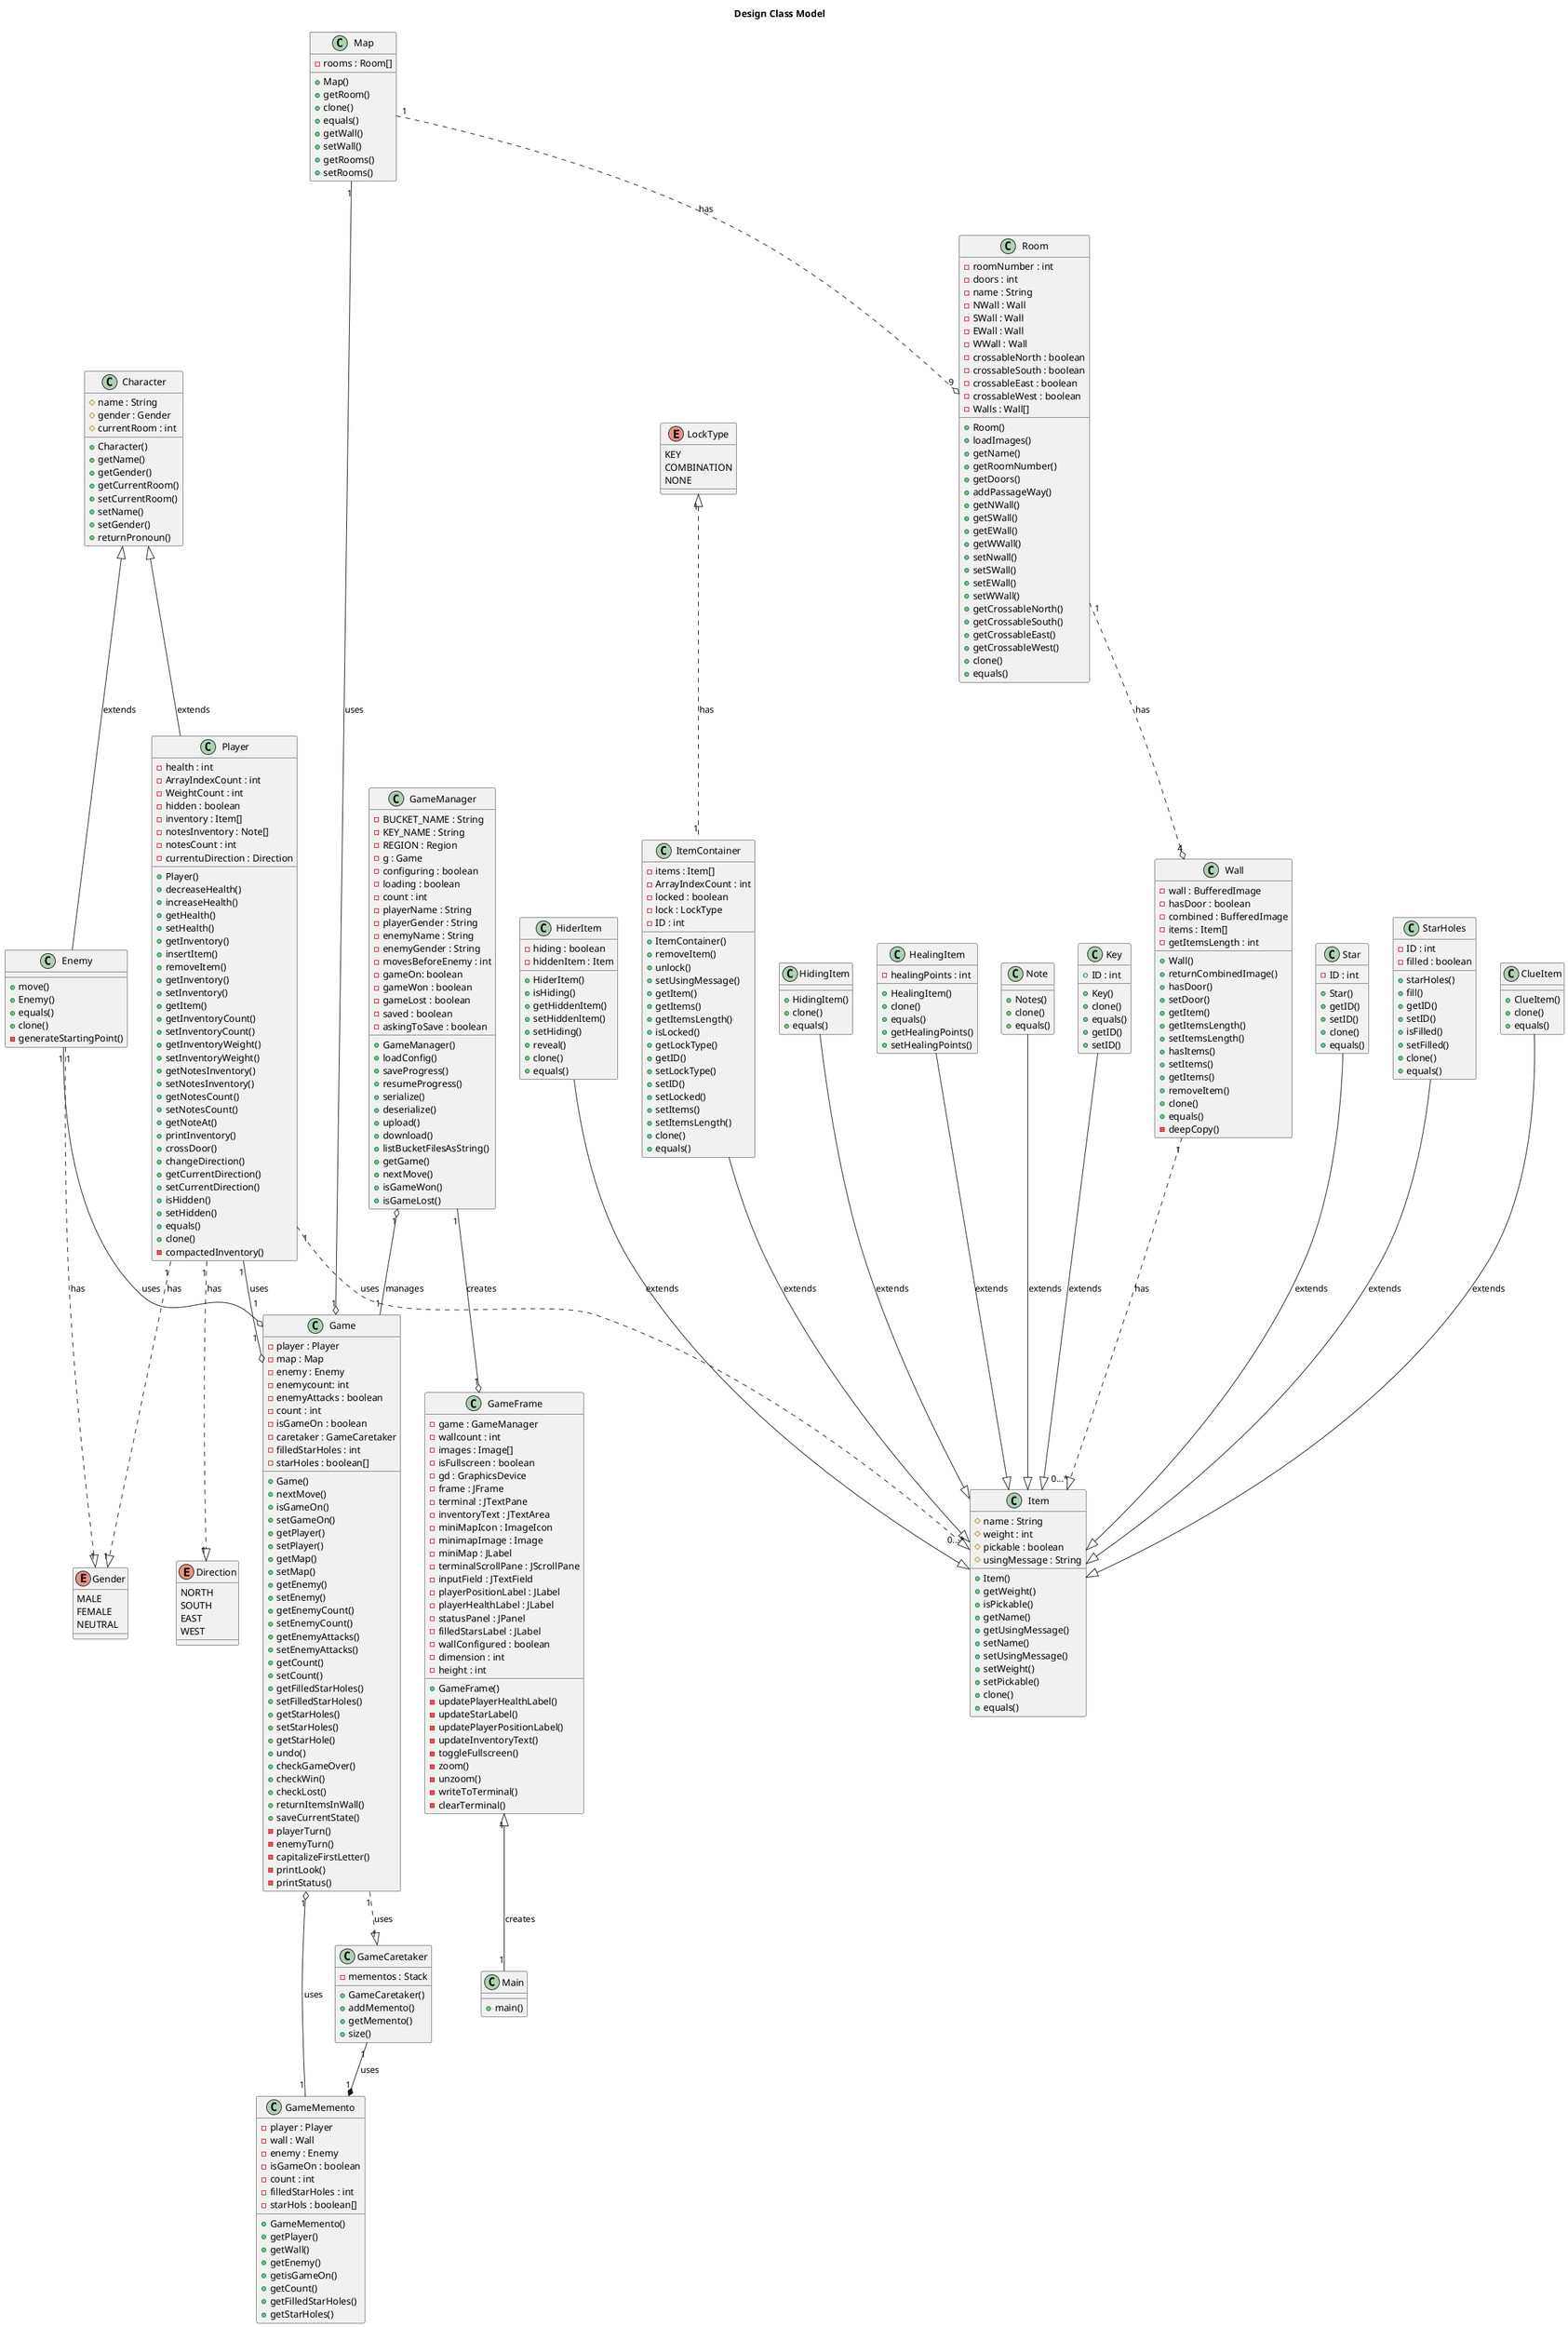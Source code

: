 @startuml DesignClassModel

    Title Design Class Model

    class Player {
        -health : int
        -ArrayIndexCount : int
        -WeightCount : int
        -hidden : boolean
        -inventory : Item[]
        -notesInventory : Note[]
        -notesCount : int
        -currentuDirection : Direction

        +Player()
        +decreaseHealth()
        +increaseHealth()
        +getHealth()
        +setHealth()
        +getInventory()
        +insertItem()
        +removeItem()
        +getInventory()
        +setInventory()
        +getItem()
        +getInventoryCount()
        +setInventoryCount()
        +getInventoryWeight()
        +setInventoryWeight()
        +getNotesInventory()
        +setNotesInventory()
        +getNotesCount()
        +setNotesCount()
        +getNoteAt()
        +printInventory()
        +crossDoor()
        +changeDirection()
        +getCurrentDirection()
        +setCurrentDirection()
        +isHidden()
        +setHidden()
        +equals()
        +clone()
        -compactedInventory()
    }

    class GameMemento{
        -player : Player
        -wall : Wall
        -enemy : Enemy
        -isGameOn : boolean
        -count : int
        -filledStarHoles : int
        -starHols : boolean[]

        +GameMemento()
        +getPlayer()
        +getWall()
        +getEnemy()
        +getisGameOn()
        +getCount()
        +getFilledStarHoles()
        +getStarHoles()
    }

    class GameCaretaker{
        -mementos : Stack

        +GameCaretaker()
        +addMemento()
        +getMemento()
        +size()
    }

    enum Gender {
        MALE
        FEMALE
        NEUTRAL
    }

    enum Direction {
        NORTH
        SOUTH
        EAST
        WEST
    }

    enum LockType {
        KEY
        COMBINATION
        NONE
    }

    class Enemy{
        +move()
        +Enemy()
        +equals()
        +clone()
        -generateStartingPoint()
    }

    class GameFrame {
        -game : GameManager
        -wallcount : int
        -images : Image[]
        -isFullscreen : boolean
        -gd : GraphicsDevice
        -frame : JFrame
        -terminal : JTextPane
        -inventoryText : JTextArea
        -miniMapIcon : ImageIcon
        -minimapImage : Image
        -miniMap : JLabel
        -terminalScrollPane : JScrollPane
        -inputField : JTextField
        -playerPositionLabel : JLabel
        -playerHealthLabel : JLabel
        -statusPanel : JPanel
        -filledStarsLabel : JLabel
        -wallConfigured : boolean
        -dimension : int
        -height : int

        +GameFrame()
        -updatePlayerHealthLabel()
        -updateStarLabel()
        -updatePlayerPositionLabel()
        -updateInventoryText()
        -toggleFullscreen()
        -zoom()
        -unzoom()
        -writeToTerminal()
        -clearTerminal()
    }

    class Game {
        -player : Player
        -map : Map
        -enemy : Enemy
        -enemycount: int
        -enemyAttacks : boolean
        -count : int
        -isGameOn : boolean
        -caretaker : GameCaretaker
        -filledStarHoles : int
        -starHoles : boolean[]
        
        +Game()
        +nextMove()
        +isGameOn()
        +setGameOn()
        +getPlayer()
        +setPlayer()
        +getMap()
        +setMap()
        +getEnemy()
        +setEnemy()
        +getEnemyCount()
        +setEnemyCount()
        +getEnemyAttacks()
        +setEnemyAttacks()
        +getCount()
        +setCount()
        +getFilledStarHoles()
        +setFilledStarHoles()
        +getStarHoles()
        +setStarHoles()
        +getStarHole()
        +undo()
        +checkGameOver()
        +checkWin()
        +checkLost()
        +returnItemsInWall()
        +saveCurrentState()
        -playerTurn()
        -enemyTurn()
        -capitalizeFirstLetter()
        -printLook()
        -printStatus()
    }

    class Main {
        +main()
    }

    class Item{
        #name : String
        #weight : int
        #pickable : boolean
        #usingMessage : String

        +Item()
        +getWeight()
        +isPickable()
        +getName()
        +getUsingMessage()
        +setName()
        +setUsingMessage()
        +setWeight()
        +setPickable()
        +clone()
        +equals()
    }

    class ClueItem{
        +ClueItem()
        +clone()
        +equals()
    }

    class HiderItem{
        -hiding : boolean
        -hiddenItem : Item

        +HiderItem()
        +isHiding()
        +getHiddenItem()
        +setHiddenItem()
        +setHiding()
        +reveal()
        +clone()
        +equals()
    }

    class ItemContainer{
        -items : Item[]
        -ArrayIndexCount : int
        -locked : boolean
        -lock : LockType
        -ID : int

        +ItemContainer()
        +removeItem()
        +unlock()
        +setUsingMessage()
        +getItem()
        +getItems()
        +getItemsLength()
        +isLocked()
        +getLockType()
        +getID()
        +setLockType()
        +setID()
        +setLocked()
        +setItems()
        +setItemsLength()
        +clone()
        +equals()
    }

    class HidingItem{
        +HidingItem()
        +clone()
        +equals()
    }

    class HealingItem{
        -healingPoints : int

        +HealingItem()
        +clone()
        +equals()
        +getHealingPoints()
        +setHealingPoints()
    }

    class Note {
        +Notes()
        +clone()
        +equals()
    }

    class Key {
        +ID : int

        +Key()
        +clone()
        +equals()
        +getID()
        +setID()
    }

    class Map {
        -rooms : Room[]

        +Map()
        +getRoom()
        +clone()
        +equals()
        +getWall()
        +setWall()
        +getRooms()
        +setRooms()
    }

    class Room {
        -roomNumber : int
        -doors : int
        -name : String
        -NWall : Wall
        -SWall : Wall
        -EWall : Wall
        -WWall : Wall
        -crossableNorth : boolean
        -crossableSouth : boolean
        -crossableEast : boolean
        -crossableWest : boolean
        -Walls : Wall[]

        +Room()
        +loadImages()
        +getName()
        +getRoomNumber()
        +getDoors()
        +addPassageWay()
        +getNWall()
        +getSWall()
        +getEWall()
        +getWWall()
        +setNwall()
        +setSWall()
        +setEWall()
        +setWWall()
        +getCrossableNorth()
        +getCrossableSouth()
        +getCrossableEast()
        +getCrossableWest()
        +clone()
        +equals()
    }
    
    class Character {
        #name : String
        #gender : Gender
        #currentRoom : int

        +Character()
        +getName()
        +getGender()
        +getCurrentRoom()
        +setCurrentRoom()
        +setName()
        +setGender()
        +returnPronoun()
    }

    class Wall
    {
        -wall : BufferedImage
        -hasDoor : boolean
        -combined : BufferedImage
        -items : Item[]
        -getItemsLength : int
        
        +Wall()
        +returnCombinedImage()
        +hasDoor()
        +setDoor()
        +getItem()
        +getItemsLength()
        +setItemsLength()
        +hasItems()
        +setItems()
        +getItems()
        +removeItem()
        +clone()
        +equals()
        -deepCopy()
    }

    class Star {
        -ID : int

        +Star()
        +getID()
        +setID()
        +clone()
        +equals()
    }

    class StarHoles {
        -ID : int
        -filled : boolean

        +starHoles()
        +fill()
        +getID()
        +setID()
        +isFilled()
        +setFilled()
        +clone()
        +equals()
    }

    class GameManager {
        -BUCKET_NAME : String
        -KEY_NAME : String
        -REGION : Region
        -g : Game   
        -configuring : boolean
        -loading : boolean 
        -count : int
        -playerName : String
        -playerGender : String
        -enemyName : String
        -enemyGender : String
        -movesBeforeEnemy : int
        -gameOn: boolean
        -gameWon : boolean
        -gameLost : boolean
        -saved : boolean
        -askingToSave : boolean

        +GameManager()
        +loadConfig()
        +saveProgress()
        +resumeProgress()
        +serialize()
        +deserialize()
        +upload()
        +download()
        +listBucketFilesAsString()
        +getGame()
        +nextMove()
        +isGameWon()
        +isGameLost()
    }

    Player"1" ..|> "1"Gender : has
    LockType"1" <|.. "1"ItemContainer : has
    Map"1" ..o "9" Room : has
    Room"1" ..o "4" Wall :has
    Player"1" ..|> "0...*"Item : uses 
    Wall"1" ..|> "0...*" Item : has
    Player"1" ..|> "1"Direction : has
    Key --|> Item : extends
    HiderItem --|> Item : extends
    ItemContainer --|> Item : extends
    HealingItem --|> Item : extends
    ClueItem --|> Item : extends
    HidingItem --|> Item : extends
    Note --|> Item : extends
    Star --|> Item : extends
    StarHoles --|> Item : extends
    Enemy"1" ..|> "1"Gender : has
    Character <|-- Player : extends
    Character <|-- Enemy : extends
    Player "1" --o "1" Game : uses
    Map "1" --o "1" Game : uses
    Enemy "1" --o "1" Game : uses
    GameMemento "1" --o "1" Game : uses
    GameCaretaker "1" --* "1" GameMemento : uses
    Game "1" ..|> "1" GameCaretaker : uses
    GameManager "1" --o "1" GameFrame : creates
    GameManager "1" o-- "1" Game : manages
    GameFrame "1" <|-- "1" Main : creates

@enduml

